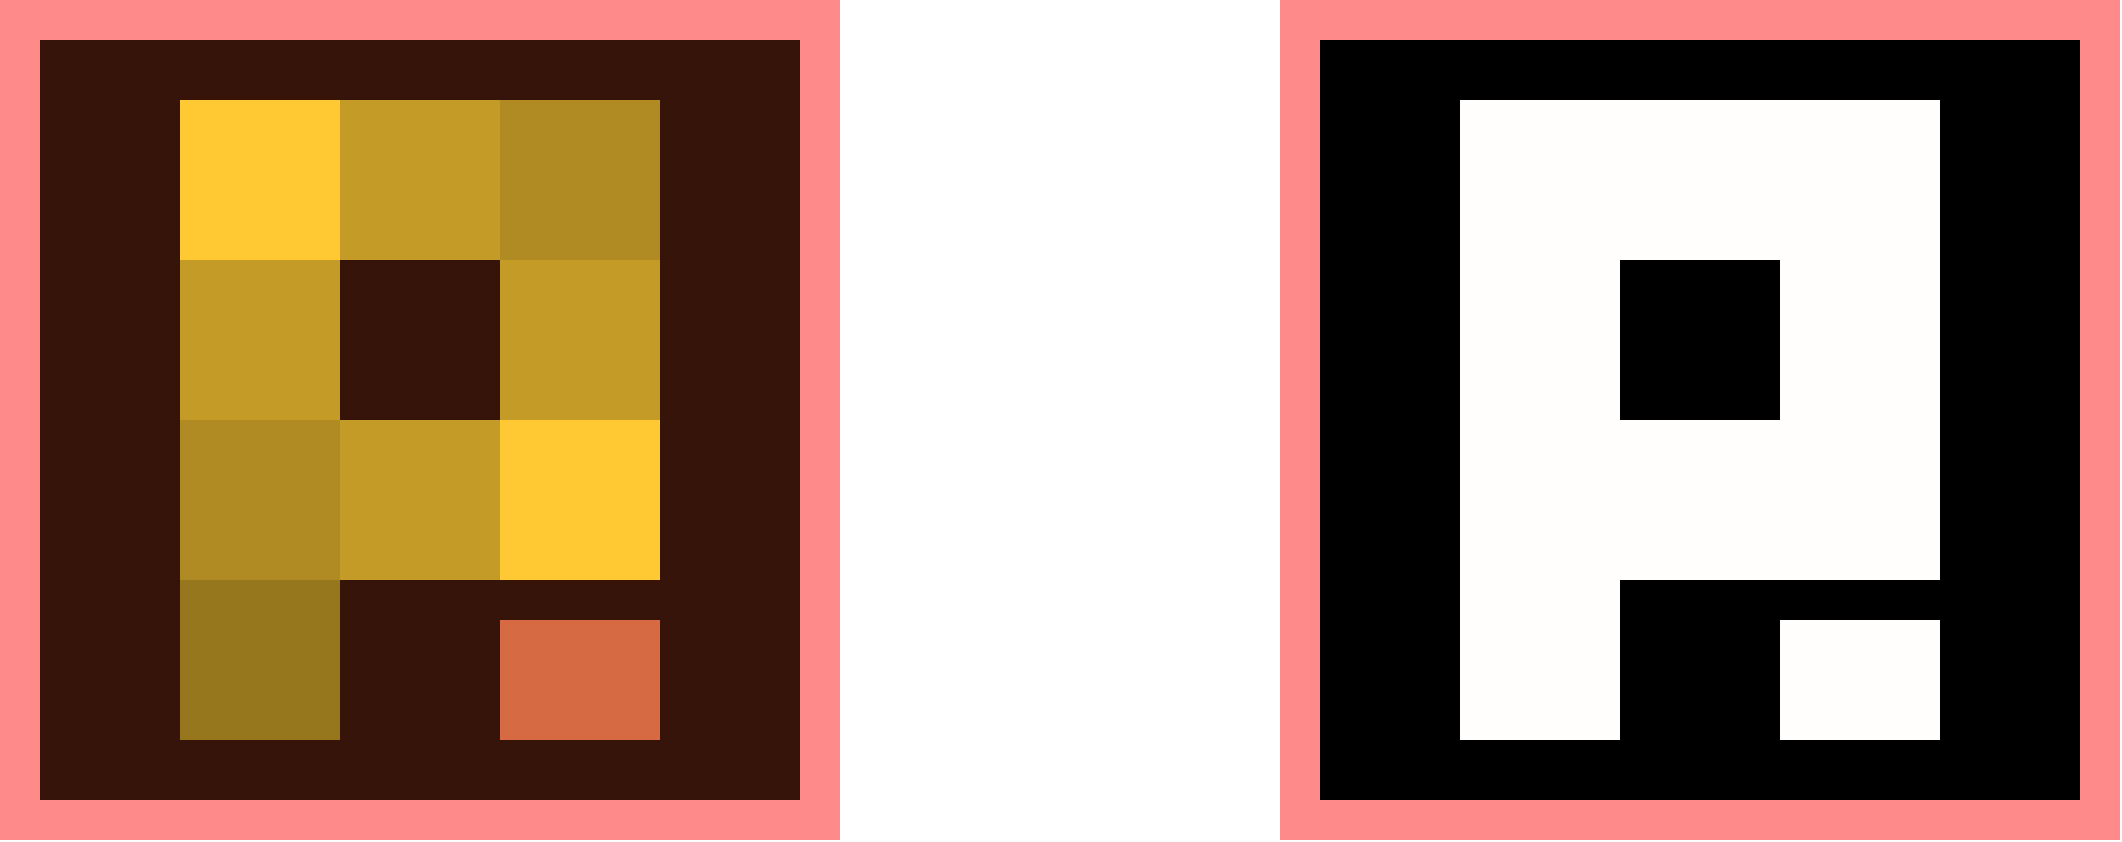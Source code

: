 <mxfile version="13.9.9" type="device"><diagram id="JUoxb8HQ1W1qPRZM_sAO" name="Page-1"><mxGraphModel dx="1678" dy="1008" grid="1" gridSize="10" guides="1" tooltips="1" connect="1" arrows="1" fold="1" page="1" pageScale="1" pageWidth="1654" pageHeight="1169" math="0" shadow="0"><root><mxCell id="0"/><mxCell id="1" parent="0"/><mxCell id="g_tIdVitRK-lBHov8XJs-21" value="" style="whiteSpace=wrap;html=1;aspect=fixed;rounded=0;strokeWidth=20;sketch=0;glass=0;shadow=0;strokeColor=#FF8A8A;fillColor=#36140A;" vertex="1" parent="1"><mxGeometry x="160" y="80" width="400" height="400" as="geometry"/></mxCell><mxCell id="g_tIdVitRK-lBHov8XJs-1" value="" style="whiteSpace=wrap;html=1;aspect=fixed;strokeColor=none;shadow=0;fillColor=#FFC933;" vertex="1" parent="1"><mxGeometry x="240" y="120" width="80" height="80" as="geometry"/></mxCell><mxCell id="g_tIdVitRK-lBHov8XJs-4" value="" style="whiteSpace=wrap;html=1;aspect=fixed;strokeColor=none;shadow=0;fillColor=#C49B27;" vertex="1" parent="1"><mxGeometry x="240" y="200" width="80" height="80" as="geometry"/></mxCell><mxCell id="g_tIdVitRK-lBHov8XJs-6" value="" style="whiteSpace=wrap;html=1;aspect=fixed;strokeColor=none;shadow=0;fillColor=#96771E;" vertex="1" parent="1"><mxGeometry x="240" y="360" width="80" height="80" as="geometry"/></mxCell><mxCell id="g_tIdVitRK-lBHov8XJs-8" value="" style="whiteSpace=wrap;html=1;aspect=fixed;strokeColor=none;shadow=0;fillColor=#C49B27;" vertex="1" parent="1"><mxGeometry x="320" y="280" width="80" height="80" as="geometry"/></mxCell><mxCell id="g_tIdVitRK-lBHov8XJs-9" value="" style="whiteSpace=wrap;html=1;aspect=fixed;strokeColor=none;shadow=0;fillColor=#B08B23;" vertex="1" parent="1"><mxGeometry x="240" y="280" width="80" height="80" as="geometry"/></mxCell><mxCell id="g_tIdVitRK-lBHov8XJs-11" value="" style="rounded=0;whiteSpace=wrap;html=1;strokeColor=none;glass=0;sketch=0;shadow=0;fillColor=#D66A42;" vertex="1" parent="1"><mxGeometry x="400" y="380" width="80" height="60" as="geometry"/></mxCell><mxCell id="g_tIdVitRK-lBHov8XJs-20" value="" style="whiteSpace=wrap;html=1;aspect=fixed;strokeColor=none;shadow=0;fillColor=#FFC933;" vertex="1" parent="1"><mxGeometry x="400" y="280" width="80" height="80" as="geometry"/></mxCell><mxCell id="g_tIdVitRK-lBHov8XJs-23" value="" style="whiteSpace=wrap;html=1;aspect=fixed;strokeColor=none;shadow=0;fillColor=#C49B27;" vertex="1" parent="1"><mxGeometry x="320" y="120" width="80" height="80" as="geometry"/></mxCell><mxCell id="g_tIdVitRK-lBHov8XJs-24" value="" style="whiteSpace=wrap;html=1;aspect=fixed;strokeColor=none;shadow=0;fillColor=#C49B27;" vertex="1" parent="1"><mxGeometry x="400" y="200" width="80" height="80" as="geometry"/></mxCell><mxCell id="g_tIdVitRK-lBHov8XJs-25" value="" style="whiteSpace=wrap;html=1;aspect=fixed;strokeColor=none;shadow=0;fillColor=#B08B23;" vertex="1" parent="1"><mxGeometry x="400" y="120" width="80" height="80" as="geometry"/></mxCell><mxCell id="g_tIdVitRK-lBHov8XJs-26" value="" style="whiteSpace=wrap;html=1;aspect=fixed;rounded=0;strokeWidth=20;sketch=0;glass=0;shadow=0;strokeColor=#FF8A8A;fillColor=#000000;" vertex="1" parent="1"><mxGeometry x="800" y="80" width="400" height="400" as="geometry"/></mxCell><mxCell id="g_tIdVitRK-lBHov8XJs-27" value="" style="whiteSpace=wrap;html=1;aspect=fixed;strokeColor=none;shadow=0;fillColor=#FFFEFC;" vertex="1" parent="1"><mxGeometry x="880" y="120" width="80" height="80" as="geometry"/></mxCell><mxCell id="g_tIdVitRK-lBHov8XJs-28" value="" style="whiteSpace=wrap;html=1;aspect=fixed;strokeColor=none;shadow=0;fillColor=#FFFEFC;" vertex="1" parent="1"><mxGeometry x="880" y="200" width="80" height="80" as="geometry"/></mxCell><mxCell id="g_tIdVitRK-lBHov8XJs-29" value="" style="whiteSpace=wrap;html=1;aspect=fixed;strokeColor=none;shadow=0;fillColor=#FFFEFC;" vertex="1" parent="1"><mxGeometry x="880" y="360" width="80" height="80" as="geometry"/></mxCell><mxCell id="g_tIdVitRK-lBHov8XJs-30" value="" style="whiteSpace=wrap;html=1;aspect=fixed;strokeColor=none;shadow=0;fillColor=#FFFEFC;" vertex="1" parent="1"><mxGeometry x="960" y="280" width="80" height="80" as="geometry"/></mxCell><mxCell id="g_tIdVitRK-lBHov8XJs-31" value="" style="whiteSpace=wrap;html=1;aspect=fixed;strokeColor=none;shadow=0;fillColor=#FFFEFC;" vertex="1" parent="1"><mxGeometry x="880" y="280" width="80" height="80" as="geometry"/></mxCell><mxCell id="g_tIdVitRK-lBHov8XJs-32" value="" style="rounded=0;whiteSpace=wrap;html=1;strokeColor=none;glass=0;sketch=0;shadow=0;fillColor=#FFFEFC;" vertex="1" parent="1"><mxGeometry x="1040" y="380" width="80" height="60" as="geometry"/></mxCell><mxCell id="g_tIdVitRK-lBHov8XJs-33" value="" style="whiteSpace=wrap;html=1;aspect=fixed;strokeColor=none;shadow=0;fillColor=#FFFEFC;" vertex="1" parent="1"><mxGeometry x="1040" y="280" width="80" height="80" as="geometry"/></mxCell><mxCell id="g_tIdVitRK-lBHov8XJs-34" value="" style="whiteSpace=wrap;html=1;aspect=fixed;strokeColor=none;shadow=0;fillColor=#FFFEFC;" vertex="1" parent="1"><mxGeometry x="960" y="120" width="80" height="80" as="geometry"/></mxCell><mxCell id="g_tIdVitRK-lBHov8XJs-35" value="" style="whiteSpace=wrap;html=1;aspect=fixed;strokeColor=none;shadow=0;fillColor=#FFFEFC;" vertex="1" parent="1"><mxGeometry x="1040" y="200" width="80" height="80" as="geometry"/></mxCell><mxCell id="g_tIdVitRK-lBHov8XJs-36" value="" style="whiteSpace=wrap;html=1;aspect=fixed;strokeColor=none;shadow=0;fillColor=#FFFEFC;" vertex="1" parent="1"><mxGeometry x="1040" y="120" width="80" height="80" as="geometry"/></mxCell></root></mxGraphModel></diagram></mxfile>